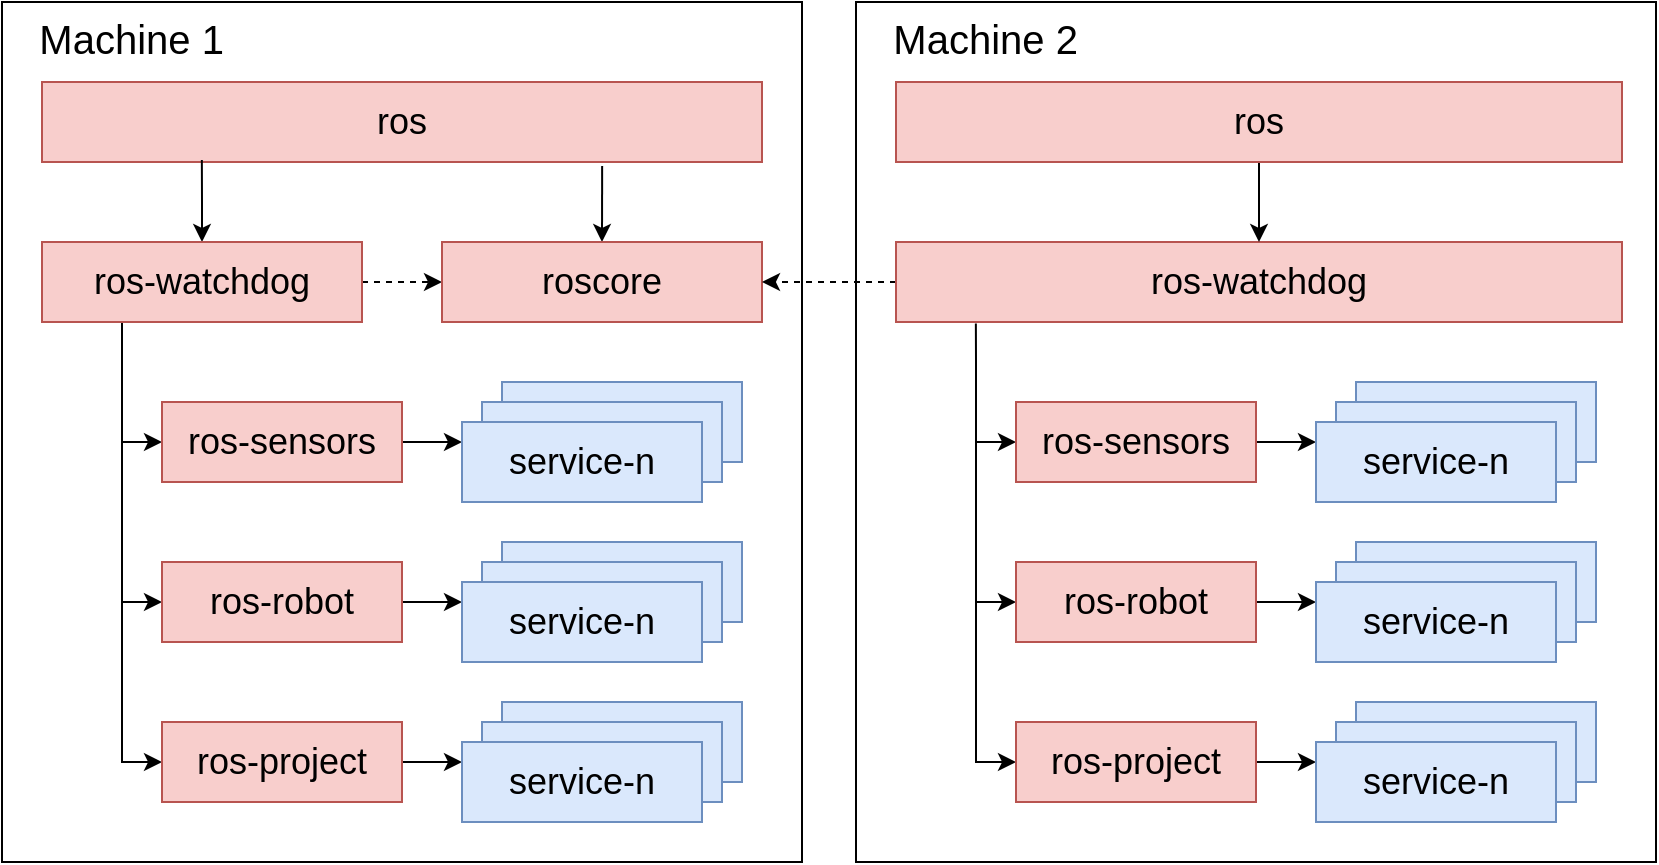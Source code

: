 <mxfile version="21.2.8" type="device">
  <diagram name="Page-1" id="ear39O9G6cyR528Ysgi0">
    <mxGraphModel dx="1133" dy="703" grid="1" gridSize="10" guides="1" tooltips="1" connect="1" arrows="1" fold="1" page="1" pageScale="1" pageWidth="827" pageHeight="1169" math="0" shadow="0">
      <root>
        <mxCell id="0" />
        <mxCell id="1" parent="0" />
        <mxCell id="jWs6NfOiUyid5Y3AujbW-28" value="&amp;nbsp; &amp;nbsp;Machine 1" style="rounded=0;whiteSpace=wrap;html=1;fillColor=none;align=left;horizontal=1;verticalAlign=top;fontSize=20;" vertex="1" parent="1">
          <mxGeometry y="120" width="400" height="430" as="geometry" />
        </mxCell>
        <mxCell id="jWs6NfOiUyid5Y3AujbW-53" value="&amp;nbsp; &amp;nbsp;Machine 2" style="rounded=0;whiteSpace=wrap;html=1;fillColor=none;align=left;horizontal=1;verticalAlign=top;fontSize=20;" vertex="1" parent="1">
          <mxGeometry x="427" y="120" width="400" height="430" as="geometry" />
        </mxCell>
        <mxCell id="jWs6NfOiUyid5Y3AujbW-1" value="ros" style="rounded=0;whiteSpace=wrap;html=1;fontSize=18;fillColor=#f8cecc;strokeColor=#b85450;" vertex="1" parent="1">
          <mxGeometry x="20" y="160" width="360" height="40" as="geometry" />
        </mxCell>
        <mxCell id="jWs6NfOiUyid5Y3AujbW-21" style="edgeStyle=orthogonalEdgeStyle;rounded=0;orthogonalLoop=1;jettySize=auto;html=1;exitX=0.5;exitY=0;exitDx=0;exitDy=0;entryX=0.222;entryY=0.975;entryDx=0;entryDy=0;entryPerimeter=0;endArrow=none;endFill=0;startArrow=classic;startFill=1;" edge="1" parent="1" source="jWs6NfOiUyid5Y3AujbW-2" target="jWs6NfOiUyid5Y3AujbW-1">
          <mxGeometry relative="1" as="geometry" />
        </mxCell>
        <mxCell id="jWs6NfOiUyid5Y3AujbW-24" style="edgeStyle=orthogonalEdgeStyle;rounded=0;orthogonalLoop=1;jettySize=auto;html=1;exitX=0.25;exitY=1;exitDx=0;exitDy=0;entryX=0;entryY=0.5;entryDx=0;entryDy=0;" edge="1" parent="1" source="jWs6NfOiUyid5Y3AujbW-2" target="jWs6NfOiUyid5Y3AujbW-4">
          <mxGeometry relative="1" as="geometry" />
        </mxCell>
        <mxCell id="jWs6NfOiUyid5Y3AujbW-25" style="edgeStyle=orthogonalEdgeStyle;rounded=0;orthogonalLoop=1;jettySize=auto;html=1;exitX=0.25;exitY=1;exitDx=0;exitDy=0;entryX=0;entryY=0.5;entryDx=0;entryDy=0;" edge="1" parent="1" source="jWs6NfOiUyid5Y3AujbW-2" target="jWs6NfOiUyid5Y3AujbW-12">
          <mxGeometry relative="1" as="geometry" />
        </mxCell>
        <mxCell id="jWs6NfOiUyid5Y3AujbW-26" style="edgeStyle=orthogonalEdgeStyle;rounded=0;orthogonalLoop=1;jettySize=auto;html=1;exitX=0.25;exitY=1;exitDx=0;exitDy=0;entryX=0;entryY=0.5;entryDx=0;entryDy=0;" edge="1" parent="1" source="jWs6NfOiUyid5Y3AujbW-2" target="jWs6NfOiUyid5Y3AujbW-17">
          <mxGeometry relative="1" as="geometry" />
        </mxCell>
        <mxCell id="jWs6NfOiUyid5Y3AujbW-27" style="edgeStyle=orthogonalEdgeStyle;rounded=0;orthogonalLoop=1;jettySize=auto;html=1;exitX=1;exitY=0.5;exitDx=0;exitDy=0;entryX=0;entryY=0.5;entryDx=0;entryDy=0;dashed=1;" edge="1" parent="1" source="jWs6NfOiUyid5Y3AujbW-2" target="jWs6NfOiUyid5Y3AujbW-3">
          <mxGeometry relative="1" as="geometry" />
        </mxCell>
        <mxCell id="jWs6NfOiUyid5Y3AujbW-2" value="ros-watchdog" style="rounded=0;whiteSpace=wrap;html=1;fontSize=18;fillColor=#f8cecc;strokeColor=#b85450;" vertex="1" parent="1">
          <mxGeometry x="20" y="240" width="160" height="40" as="geometry" />
        </mxCell>
        <mxCell id="jWs6NfOiUyid5Y3AujbW-22" style="edgeStyle=orthogonalEdgeStyle;rounded=0;orthogonalLoop=1;jettySize=auto;html=1;exitX=0.5;exitY=0;exitDx=0;exitDy=0;entryX=0.778;entryY=1.05;entryDx=0;entryDy=0;entryPerimeter=0;startArrow=classic;startFill=1;endArrow=none;endFill=0;" edge="1" parent="1" source="jWs6NfOiUyid5Y3AujbW-3" target="jWs6NfOiUyid5Y3AujbW-1">
          <mxGeometry relative="1" as="geometry" />
        </mxCell>
        <mxCell id="jWs6NfOiUyid5Y3AujbW-3" value="roscore" style="rounded=0;whiteSpace=wrap;html=1;fontSize=18;fillColor=#f8cecc;strokeColor=#b85450;" vertex="1" parent="1">
          <mxGeometry x="220" y="240" width="160" height="40" as="geometry" />
        </mxCell>
        <mxCell id="jWs6NfOiUyid5Y3AujbW-10" style="edgeStyle=orthogonalEdgeStyle;rounded=0;orthogonalLoop=1;jettySize=auto;html=1;exitX=1;exitY=0.5;exitDx=0;exitDy=0;entryX=0;entryY=0.25;entryDx=0;entryDy=0;" edge="1" parent="1" source="jWs6NfOiUyid5Y3AujbW-4" target="jWs6NfOiUyid5Y3AujbW-9">
          <mxGeometry relative="1" as="geometry" />
        </mxCell>
        <mxCell id="jWs6NfOiUyid5Y3AujbW-4" value="ros-sensors" style="rounded=0;whiteSpace=wrap;html=1;fontSize=18;fillColor=#f8cecc;strokeColor=#b85450;" vertex="1" parent="1">
          <mxGeometry x="80" y="320" width="120" height="40" as="geometry" />
        </mxCell>
        <mxCell id="jWs6NfOiUyid5Y3AujbW-7" value="service-1" style="rounded=0;whiteSpace=wrap;html=1;fontSize=18;fillColor=#dae8fc;strokeColor=#6c8ebf;" vertex="1" parent="1">
          <mxGeometry x="250" y="310" width="120" height="40" as="geometry" />
        </mxCell>
        <mxCell id="jWs6NfOiUyid5Y3AujbW-8" value="service-2" style="rounded=0;whiteSpace=wrap;html=1;fontSize=18;fillColor=#dae8fc;strokeColor=#6c8ebf;" vertex="1" parent="1">
          <mxGeometry x="240" y="320" width="120" height="40" as="geometry" />
        </mxCell>
        <mxCell id="jWs6NfOiUyid5Y3AujbW-9" value="service-n" style="rounded=0;whiteSpace=wrap;html=1;fontSize=18;fillColor=#dae8fc;strokeColor=#6c8ebf;" vertex="1" parent="1">
          <mxGeometry x="230" y="330" width="120" height="40" as="geometry" />
        </mxCell>
        <mxCell id="jWs6NfOiUyid5Y3AujbW-11" style="edgeStyle=orthogonalEdgeStyle;rounded=0;orthogonalLoop=1;jettySize=auto;html=1;exitX=1;exitY=0.5;exitDx=0;exitDy=0;entryX=0;entryY=0.25;entryDx=0;entryDy=0;" edge="1" parent="1" source="jWs6NfOiUyid5Y3AujbW-12" target="jWs6NfOiUyid5Y3AujbW-15">
          <mxGeometry relative="1" as="geometry" />
        </mxCell>
        <mxCell id="jWs6NfOiUyid5Y3AujbW-12" value="ros-robot" style="rounded=0;whiteSpace=wrap;html=1;fontSize=18;fillColor=#f8cecc;strokeColor=#b85450;" vertex="1" parent="1">
          <mxGeometry x="80" y="400" width="120" height="40" as="geometry" />
        </mxCell>
        <mxCell id="jWs6NfOiUyid5Y3AujbW-13" value="service-1" style="rounded=0;whiteSpace=wrap;html=1;fontSize=18;fillColor=#dae8fc;strokeColor=#6c8ebf;" vertex="1" parent="1">
          <mxGeometry x="250" y="390" width="120" height="40" as="geometry" />
        </mxCell>
        <mxCell id="jWs6NfOiUyid5Y3AujbW-14" value="service-2" style="rounded=0;whiteSpace=wrap;html=1;fontSize=18;fillColor=#dae8fc;strokeColor=#6c8ebf;" vertex="1" parent="1">
          <mxGeometry x="240" y="400" width="120" height="40" as="geometry" />
        </mxCell>
        <mxCell id="jWs6NfOiUyid5Y3AujbW-15" value="service-n" style="rounded=0;whiteSpace=wrap;html=1;fontSize=18;fillColor=#dae8fc;strokeColor=#6c8ebf;" vertex="1" parent="1">
          <mxGeometry x="230" y="410" width="120" height="40" as="geometry" />
        </mxCell>
        <mxCell id="jWs6NfOiUyid5Y3AujbW-16" style="edgeStyle=orthogonalEdgeStyle;rounded=0;orthogonalLoop=1;jettySize=auto;html=1;exitX=1;exitY=0.5;exitDx=0;exitDy=0;entryX=0;entryY=0.25;entryDx=0;entryDy=0;" edge="1" parent="1" source="jWs6NfOiUyid5Y3AujbW-17" target="jWs6NfOiUyid5Y3AujbW-20">
          <mxGeometry relative="1" as="geometry" />
        </mxCell>
        <mxCell id="jWs6NfOiUyid5Y3AujbW-17" value="ros-project" style="rounded=0;whiteSpace=wrap;html=1;fontSize=18;fillColor=#f8cecc;strokeColor=#b85450;" vertex="1" parent="1">
          <mxGeometry x="80" y="480" width="120" height="40" as="geometry" />
        </mxCell>
        <mxCell id="jWs6NfOiUyid5Y3AujbW-18" value="service-1" style="rounded=0;whiteSpace=wrap;html=1;fontSize=18;fillColor=#dae8fc;strokeColor=#6c8ebf;" vertex="1" parent="1">
          <mxGeometry x="250" y="470" width="120" height="40" as="geometry" />
        </mxCell>
        <mxCell id="jWs6NfOiUyid5Y3AujbW-19" value="service-2" style="rounded=0;whiteSpace=wrap;html=1;fontSize=18;fillColor=#dae8fc;strokeColor=#6c8ebf;" vertex="1" parent="1">
          <mxGeometry x="240" y="480" width="120" height="40" as="geometry" />
        </mxCell>
        <mxCell id="jWs6NfOiUyid5Y3AujbW-20" value="service-n" style="rounded=0;whiteSpace=wrap;html=1;fontSize=18;fillColor=#dae8fc;strokeColor=#6c8ebf;" vertex="1" parent="1">
          <mxGeometry x="230" y="490" width="120" height="40" as="geometry" />
        </mxCell>
        <mxCell id="jWs6NfOiUyid5Y3AujbW-58" style="edgeStyle=orthogonalEdgeStyle;rounded=0;orthogonalLoop=1;jettySize=auto;html=1;exitX=0;exitY=0.5;exitDx=0;exitDy=0;entryX=1;entryY=0.5;entryDx=0;entryDy=0;dashed=1;" edge="1" parent="1" source="jWs6NfOiUyid5Y3AujbW-35" target="jWs6NfOiUyid5Y3AujbW-3">
          <mxGeometry relative="1" as="geometry" />
        </mxCell>
        <mxCell id="jWs6NfOiUyid5Y3AujbW-35" value="ros-watchdog" style="rounded=0;whiteSpace=wrap;html=1;fontSize=18;fillColor=#f8cecc;strokeColor=#b85450;" vertex="1" parent="1">
          <mxGeometry x="447" y="240" width="363" height="40" as="geometry" />
        </mxCell>
        <mxCell id="jWs6NfOiUyid5Y3AujbW-38" style="edgeStyle=orthogonalEdgeStyle;rounded=0;orthogonalLoop=1;jettySize=auto;html=1;exitX=1;exitY=0.5;exitDx=0;exitDy=0;entryX=0;entryY=0.25;entryDx=0;entryDy=0;" edge="1" parent="1" source="jWs6NfOiUyid5Y3AujbW-39" target="jWs6NfOiUyid5Y3AujbW-42">
          <mxGeometry relative="1" as="geometry" />
        </mxCell>
        <mxCell id="jWs6NfOiUyid5Y3AujbW-62" style="edgeStyle=orthogonalEdgeStyle;rounded=0;orthogonalLoop=1;jettySize=auto;html=1;exitX=0;exitY=0.5;exitDx=0;exitDy=0;entryX=0.11;entryY=1.019;entryDx=0;entryDy=0;entryPerimeter=0;startArrow=classic;startFill=1;endArrow=none;endFill=0;" edge="1" parent="1" source="jWs6NfOiUyid5Y3AujbW-39" target="jWs6NfOiUyid5Y3AujbW-35">
          <mxGeometry relative="1" as="geometry" />
        </mxCell>
        <mxCell id="jWs6NfOiUyid5Y3AujbW-39" value="ros-sensors" style="rounded=0;whiteSpace=wrap;html=1;fontSize=18;fillColor=#f8cecc;strokeColor=#b85450;" vertex="1" parent="1">
          <mxGeometry x="507" y="320" width="120" height="40" as="geometry" />
        </mxCell>
        <mxCell id="jWs6NfOiUyid5Y3AujbW-40" value="service-1" style="rounded=0;whiteSpace=wrap;html=1;fontSize=18;fillColor=#dae8fc;strokeColor=#6c8ebf;" vertex="1" parent="1">
          <mxGeometry x="677" y="310" width="120" height="40" as="geometry" />
        </mxCell>
        <mxCell id="jWs6NfOiUyid5Y3AujbW-41" value="service-2" style="rounded=0;whiteSpace=wrap;html=1;fontSize=18;fillColor=#dae8fc;strokeColor=#6c8ebf;" vertex="1" parent="1">
          <mxGeometry x="667" y="320" width="120" height="40" as="geometry" />
        </mxCell>
        <mxCell id="jWs6NfOiUyid5Y3AujbW-42" value="service-n" style="rounded=0;whiteSpace=wrap;html=1;fontSize=18;fillColor=#dae8fc;strokeColor=#6c8ebf;" vertex="1" parent="1">
          <mxGeometry x="657" y="330" width="120" height="40" as="geometry" />
        </mxCell>
        <mxCell id="jWs6NfOiUyid5Y3AujbW-43" style="edgeStyle=orthogonalEdgeStyle;rounded=0;orthogonalLoop=1;jettySize=auto;html=1;exitX=1;exitY=0.5;exitDx=0;exitDy=0;entryX=0;entryY=0.25;entryDx=0;entryDy=0;" edge="1" parent="1" source="jWs6NfOiUyid5Y3AujbW-44" target="jWs6NfOiUyid5Y3AujbW-47">
          <mxGeometry relative="1" as="geometry" />
        </mxCell>
        <mxCell id="jWs6NfOiUyid5Y3AujbW-55" style="edgeStyle=orthogonalEdgeStyle;rounded=0;orthogonalLoop=1;jettySize=auto;html=1;exitX=0;exitY=0.5;exitDx=0;exitDy=0;startArrow=classic;startFill=1;endArrow=none;endFill=0;" edge="1" parent="1" source="jWs6NfOiUyid5Y3AujbW-44">
          <mxGeometry relative="1" as="geometry">
            <mxPoint x="487" y="340" as="targetPoint" />
          </mxGeometry>
        </mxCell>
        <mxCell id="jWs6NfOiUyid5Y3AujbW-44" value="ros-robot" style="rounded=0;whiteSpace=wrap;html=1;fontSize=18;fillColor=#f8cecc;strokeColor=#b85450;" vertex="1" parent="1">
          <mxGeometry x="507" y="400" width="120" height="40" as="geometry" />
        </mxCell>
        <mxCell id="jWs6NfOiUyid5Y3AujbW-45" value="service-1" style="rounded=0;whiteSpace=wrap;html=1;fontSize=18;fillColor=#dae8fc;strokeColor=#6c8ebf;" vertex="1" parent="1">
          <mxGeometry x="677" y="390" width="120" height="40" as="geometry" />
        </mxCell>
        <mxCell id="jWs6NfOiUyid5Y3AujbW-46" value="service-2" style="rounded=0;whiteSpace=wrap;html=1;fontSize=18;fillColor=#dae8fc;strokeColor=#6c8ebf;" vertex="1" parent="1">
          <mxGeometry x="667" y="400" width="120" height="40" as="geometry" />
        </mxCell>
        <mxCell id="jWs6NfOiUyid5Y3AujbW-47" value="service-n" style="rounded=0;whiteSpace=wrap;html=1;fontSize=18;fillColor=#dae8fc;strokeColor=#6c8ebf;" vertex="1" parent="1">
          <mxGeometry x="657" y="410" width="120" height="40" as="geometry" />
        </mxCell>
        <mxCell id="jWs6NfOiUyid5Y3AujbW-48" style="edgeStyle=orthogonalEdgeStyle;rounded=0;orthogonalLoop=1;jettySize=auto;html=1;exitX=1;exitY=0.5;exitDx=0;exitDy=0;entryX=0;entryY=0.25;entryDx=0;entryDy=0;" edge="1" parent="1" source="jWs6NfOiUyid5Y3AujbW-49" target="jWs6NfOiUyid5Y3AujbW-52">
          <mxGeometry relative="1" as="geometry" />
        </mxCell>
        <mxCell id="jWs6NfOiUyid5Y3AujbW-56" style="edgeStyle=orthogonalEdgeStyle;rounded=0;orthogonalLoop=1;jettySize=auto;html=1;exitX=0;exitY=0.5;exitDx=0;exitDy=0;startArrow=classic;startFill=1;endArrow=none;endFill=0;" edge="1" parent="1" source="jWs6NfOiUyid5Y3AujbW-49">
          <mxGeometry relative="1" as="geometry">
            <mxPoint x="487" y="420.323" as="targetPoint" />
          </mxGeometry>
        </mxCell>
        <mxCell id="jWs6NfOiUyid5Y3AujbW-49" value="ros-project" style="rounded=0;whiteSpace=wrap;html=1;fontSize=18;fillColor=#f8cecc;strokeColor=#b85450;" vertex="1" parent="1">
          <mxGeometry x="507" y="480" width="120" height="40" as="geometry" />
        </mxCell>
        <mxCell id="jWs6NfOiUyid5Y3AujbW-50" value="service-1" style="rounded=0;whiteSpace=wrap;html=1;fontSize=18;fillColor=#dae8fc;strokeColor=#6c8ebf;" vertex="1" parent="1">
          <mxGeometry x="677" y="470" width="120" height="40" as="geometry" />
        </mxCell>
        <mxCell id="jWs6NfOiUyid5Y3AujbW-51" value="service-2" style="rounded=0;whiteSpace=wrap;html=1;fontSize=18;fillColor=#dae8fc;strokeColor=#6c8ebf;" vertex="1" parent="1">
          <mxGeometry x="667" y="480" width="120" height="40" as="geometry" />
        </mxCell>
        <mxCell id="jWs6NfOiUyid5Y3AujbW-52" value="service-n" style="rounded=0;whiteSpace=wrap;html=1;fontSize=18;fillColor=#dae8fc;strokeColor=#6c8ebf;" vertex="1" parent="1">
          <mxGeometry x="657" y="490" width="120" height="40" as="geometry" />
        </mxCell>
        <mxCell id="jWs6NfOiUyid5Y3AujbW-61" style="edgeStyle=orthogonalEdgeStyle;rounded=0;orthogonalLoop=1;jettySize=auto;html=1;exitX=0.5;exitY=1;exitDx=0;exitDy=0;entryX=0.5;entryY=0;entryDx=0;entryDy=0;" edge="1" parent="1" source="jWs6NfOiUyid5Y3AujbW-60" target="jWs6NfOiUyid5Y3AujbW-35">
          <mxGeometry relative="1" as="geometry" />
        </mxCell>
        <mxCell id="jWs6NfOiUyid5Y3AujbW-60" value="ros" style="rounded=0;whiteSpace=wrap;html=1;fontSize=18;fillColor=#f8cecc;strokeColor=#b85450;" vertex="1" parent="1">
          <mxGeometry x="447" y="160" width="363" height="40" as="geometry" />
        </mxCell>
      </root>
    </mxGraphModel>
  </diagram>
</mxfile>
